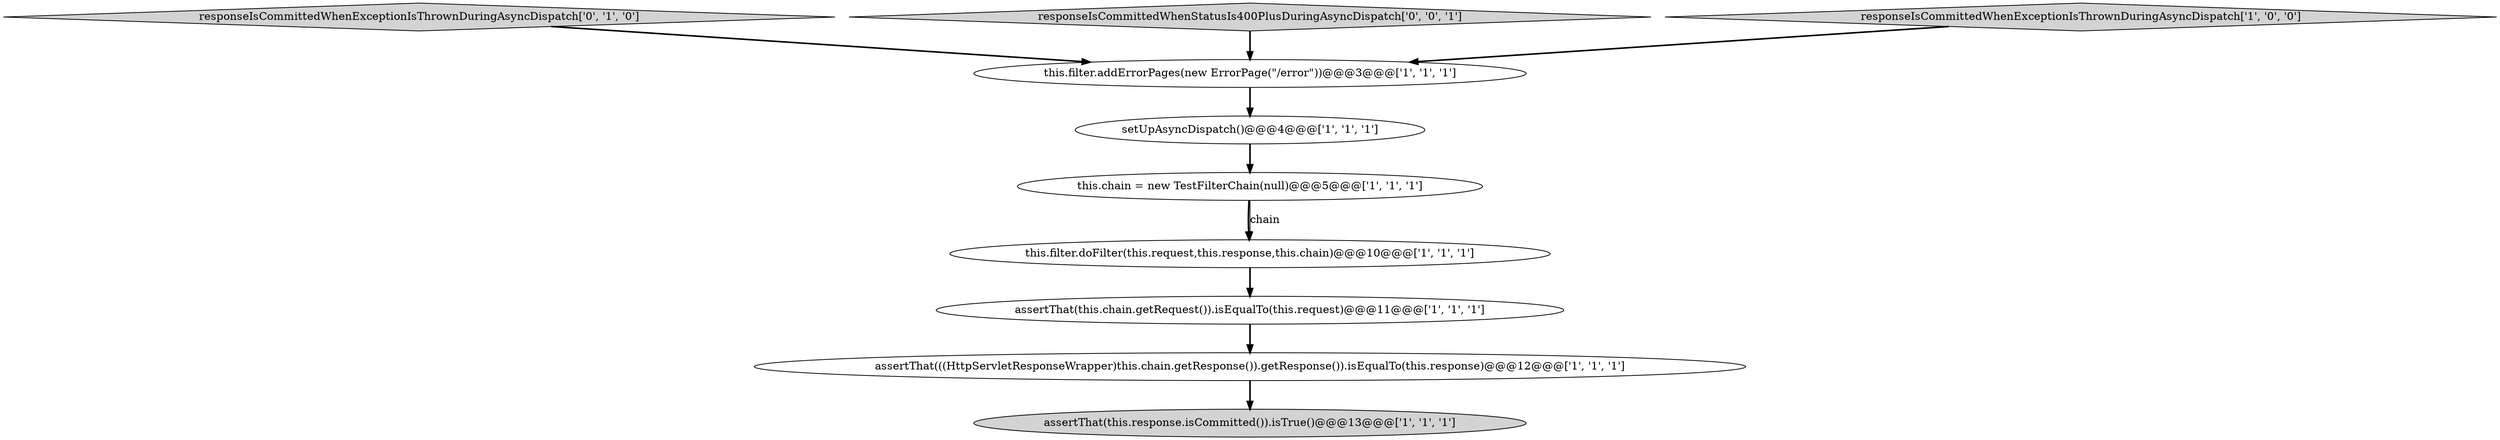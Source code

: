 digraph {
8 [style = filled, label = "responseIsCommittedWhenExceptionIsThrownDuringAsyncDispatch['0', '1', '0']", fillcolor = lightgray, shape = diamond image = "AAA0AAABBB2BBB"];
6 [style = filled, label = "assertThat(this.chain.getRequest()).isEqualTo(this.request)@@@11@@@['1', '1', '1']", fillcolor = white, shape = ellipse image = "AAA0AAABBB1BBB"];
1 [style = filled, label = "assertThat(((HttpServletResponseWrapper)this.chain.getResponse()).getResponse()).isEqualTo(this.response)@@@12@@@['1', '1', '1']", fillcolor = white, shape = ellipse image = "AAA0AAABBB1BBB"];
7 [style = filled, label = "this.filter.addErrorPages(new ErrorPage(\"/error\"))@@@3@@@['1', '1', '1']", fillcolor = white, shape = ellipse image = "AAA0AAABBB1BBB"];
4 [style = filled, label = "this.filter.doFilter(this.request,this.response,this.chain)@@@10@@@['1', '1', '1']", fillcolor = white, shape = ellipse image = "AAA0AAABBB1BBB"];
9 [style = filled, label = "responseIsCommittedWhenStatusIs400PlusDuringAsyncDispatch['0', '0', '1']", fillcolor = lightgray, shape = diamond image = "AAA0AAABBB3BBB"];
5 [style = filled, label = "setUpAsyncDispatch()@@@4@@@['1', '1', '1']", fillcolor = white, shape = ellipse image = "AAA0AAABBB1BBB"];
3 [style = filled, label = "this.chain = new TestFilterChain(null)@@@5@@@['1', '1', '1']", fillcolor = white, shape = ellipse image = "AAA0AAABBB1BBB"];
2 [style = filled, label = "responseIsCommittedWhenExceptionIsThrownDuringAsyncDispatch['1', '0', '0']", fillcolor = lightgray, shape = diamond image = "AAA0AAABBB1BBB"];
0 [style = filled, label = "assertThat(this.response.isCommitted()).isTrue()@@@13@@@['1', '1', '1']", fillcolor = lightgray, shape = ellipse image = "AAA0AAABBB1BBB"];
5->3 [style = bold, label=""];
6->1 [style = bold, label=""];
7->5 [style = bold, label=""];
1->0 [style = bold, label=""];
2->7 [style = bold, label=""];
9->7 [style = bold, label=""];
4->6 [style = bold, label=""];
3->4 [style = bold, label=""];
3->4 [style = solid, label="chain"];
8->7 [style = bold, label=""];
}
